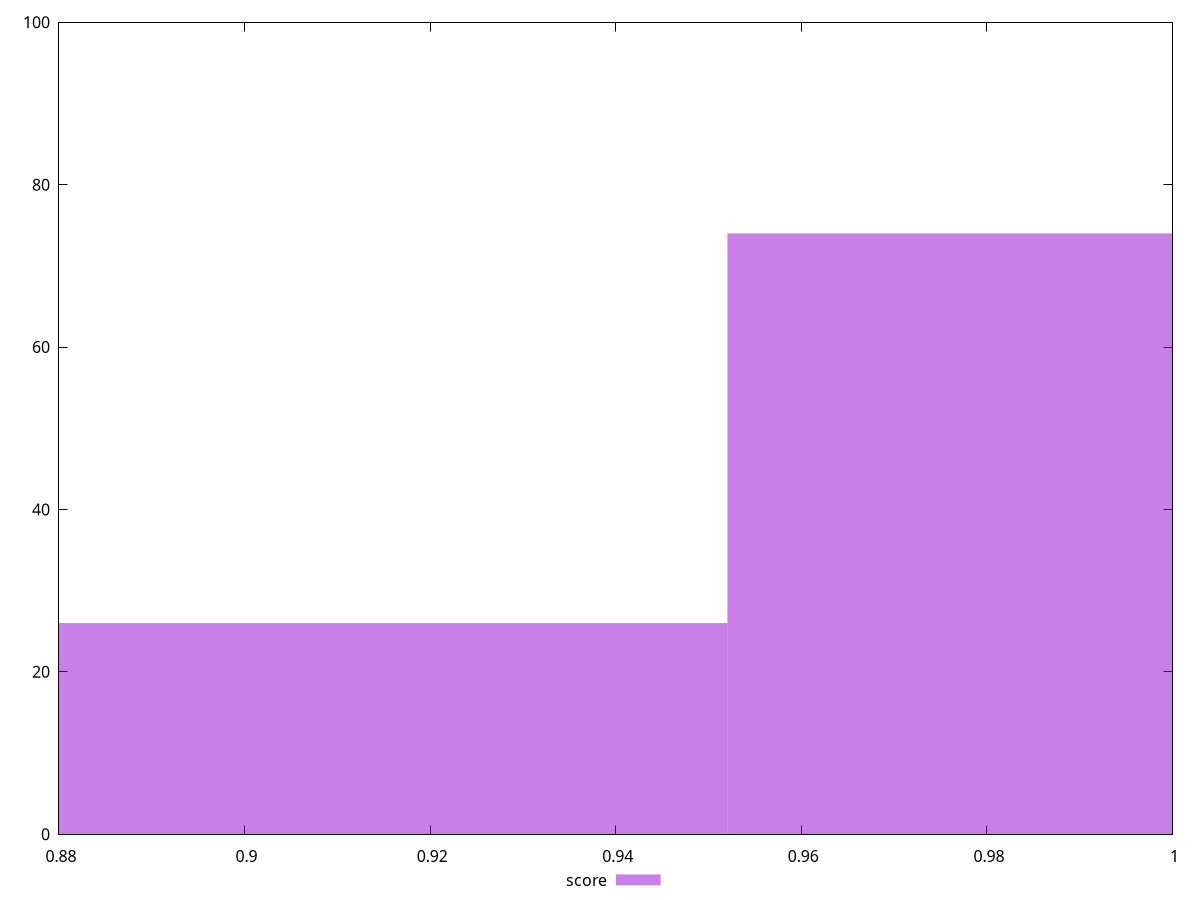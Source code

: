 reset

$score <<EOF
1.0155067935656399 74
0.8885684443699349 26
EOF

set key outside below
set boxwidth 0.12693834919570499
set xrange [0.88:1]
set yrange [0:100]
set trange [0:100]
set style fill transparent solid 0.5 noborder
set terminal svg size 640, 490 enhanced background rgb 'white'
set output "report_00017_2021-02-10T15-08-03.406Z/unminified-javascript/samples/pages+cached+noadtech+nomedia+nocss/score/histogram.svg"

plot $score title "score" with boxes

reset
